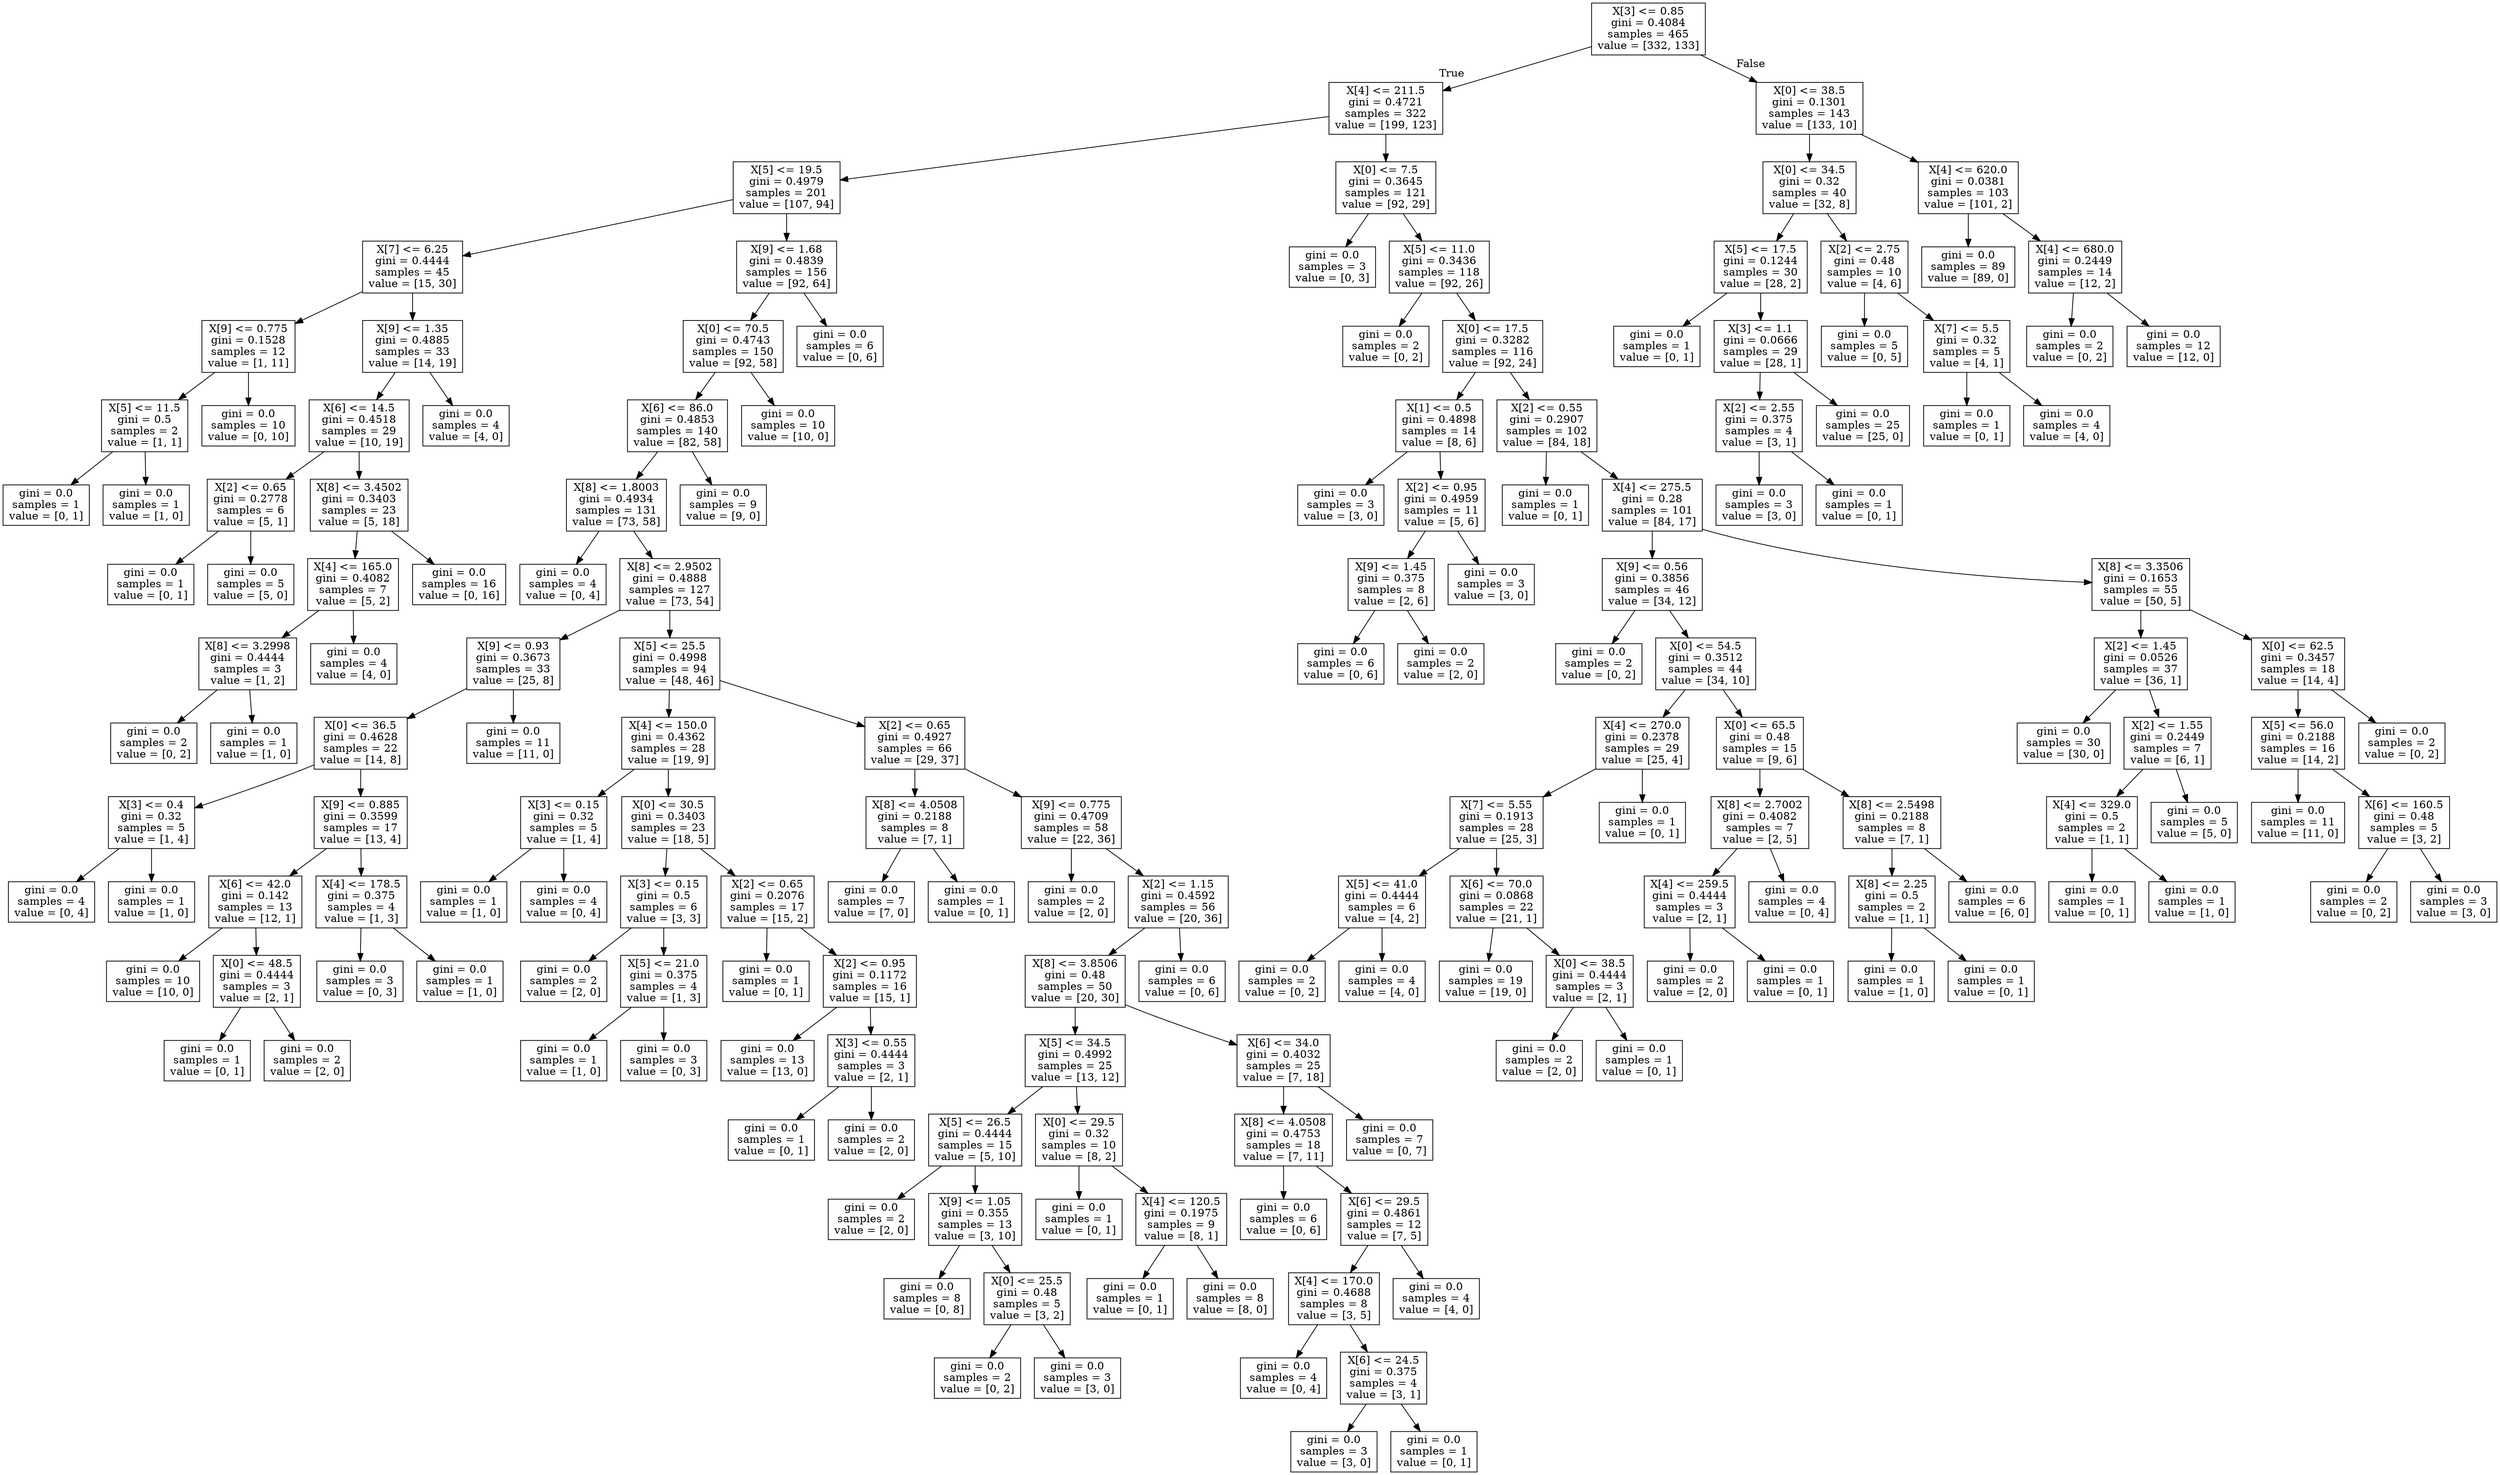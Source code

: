 digraph Tree {
node [shape=box] ;
0 [label="X[3] <= 0.85\ngini = 0.4084\nsamples = 465\nvalue = [332, 133]"] ;
1 [label="X[4] <= 211.5\ngini = 0.4721\nsamples = 322\nvalue = [199, 123]"] ;
0 -> 1 [labeldistance=2.5, labelangle=45, headlabel="True"] ;
2 [label="X[5] <= 19.5\ngini = 0.4979\nsamples = 201\nvalue = [107, 94]"] ;
1 -> 2 ;
3 [label="X[7] <= 6.25\ngini = 0.4444\nsamples = 45\nvalue = [15, 30]"] ;
2 -> 3 ;
4 [label="X[9] <= 0.775\ngini = 0.1528\nsamples = 12\nvalue = [1, 11]"] ;
3 -> 4 ;
5 [label="X[5] <= 11.5\ngini = 0.5\nsamples = 2\nvalue = [1, 1]"] ;
4 -> 5 ;
6 [label="gini = 0.0\nsamples = 1\nvalue = [0, 1]"] ;
5 -> 6 ;
7 [label="gini = 0.0\nsamples = 1\nvalue = [1, 0]"] ;
5 -> 7 ;
8 [label="gini = 0.0\nsamples = 10\nvalue = [0, 10]"] ;
4 -> 8 ;
9 [label="X[9] <= 1.35\ngini = 0.4885\nsamples = 33\nvalue = [14, 19]"] ;
3 -> 9 ;
10 [label="X[6] <= 14.5\ngini = 0.4518\nsamples = 29\nvalue = [10, 19]"] ;
9 -> 10 ;
11 [label="X[2] <= 0.65\ngini = 0.2778\nsamples = 6\nvalue = [5, 1]"] ;
10 -> 11 ;
12 [label="gini = 0.0\nsamples = 1\nvalue = [0, 1]"] ;
11 -> 12 ;
13 [label="gini = 0.0\nsamples = 5\nvalue = [5, 0]"] ;
11 -> 13 ;
14 [label="X[8] <= 3.4502\ngini = 0.3403\nsamples = 23\nvalue = [5, 18]"] ;
10 -> 14 ;
15 [label="X[4] <= 165.0\ngini = 0.4082\nsamples = 7\nvalue = [5, 2]"] ;
14 -> 15 ;
16 [label="X[8] <= 3.2998\ngini = 0.4444\nsamples = 3\nvalue = [1, 2]"] ;
15 -> 16 ;
17 [label="gini = 0.0\nsamples = 2\nvalue = [0, 2]"] ;
16 -> 17 ;
18 [label="gini = 0.0\nsamples = 1\nvalue = [1, 0]"] ;
16 -> 18 ;
19 [label="gini = 0.0\nsamples = 4\nvalue = [4, 0]"] ;
15 -> 19 ;
20 [label="gini = 0.0\nsamples = 16\nvalue = [0, 16]"] ;
14 -> 20 ;
21 [label="gini = 0.0\nsamples = 4\nvalue = [4, 0]"] ;
9 -> 21 ;
22 [label="X[9] <= 1.68\ngini = 0.4839\nsamples = 156\nvalue = [92, 64]"] ;
2 -> 22 ;
23 [label="X[0] <= 70.5\ngini = 0.4743\nsamples = 150\nvalue = [92, 58]"] ;
22 -> 23 ;
24 [label="X[6] <= 86.0\ngini = 0.4853\nsamples = 140\nvalue = [82, 58]"] ;
23 -> 24 ;
25 [label="X[8] <= 1.8003\ngini = 0.4934\nsamples = 131\nvalue = [73, 58]"] ;
24 -> 25 ;
26 [label="gini = 0.0\nsamples = 4\nvalue = [0, 4]"] ;
25 -> 26 ;
27 [label="X[8] <= 2.9502\ngini = 0.4888\nsamples = 127\nvalue = [73, 54]"] ;
25 -> 27 ;
28 [label="X[9] <= 0.93\ngini = 0.3673\nsamples = 33\nvalue = [25, 8]"] ;
27 -> 28 ;
29 [label="X[0] <= 36.5\ngini = 0.4628\nsamples = 22\nvalue = [14, 8]"] ;
28 -> 29 ;
30 [label="X[3] <= 0.4\ngini = 0.32\nsamples = 5\nvalue = [1, 4]"] ;
29 -> 30 ;
31 [label="gini = 0.0\nsamples = 4\nvalue = [0, 4]"] ;
30 -> 31 ;
32 [label="gini = 0.0\nsamples = 1\nvalue = [1, 0]"] ;
30 -> 32 ;
33 [label="X[9] <= 0.885\ngini = 0.3599\nsamples = 17\nvalue = [13, 4]"] ;
29 -> 33 ;
34 [label="X[6] <= 42.0\ngini = 0.142\nsamples = 13\nvalue = [12, 1]"] ;
33 -> 34 ;
35 [label="gini = 0.0\nsamples = 10\nvalue = [10, 0]"] ;
34 -> 35 ;
36 [label="X[0] <= 48.5\ngini = 0.4444\nsamples = 3\nvalue = [2, 1]"] ;
34 -> 36 ;
37 [label="gini = 0.0\nsamples = 1\nvalue = [0, 1]"] ;
36 -> 37 ;
38 [label="gini = 0.0\nsamples = 2\nvalue = [2, 0]"] ;
36 -> 38 ;
39 [label="X[4] <= 178.5\ngini = 0.375\nsamples = 4\nvalue = [1, 3]"] ;
33 -> 39 ;
40 [label="gini = 0.0\nsamples = 3\nvalue = [0, 3]"] ;
39 -> 40 ;
41 [label="gini = 0.0\nsamples = 1\nvalue = [1, 0]"] ;
39 -> 41 ;
42 [label="gini = 0.0\nsamples = 11\nvalue = [11, 0]"] ;
28 -> 42 ;
43 [label="X[5] <= 25.5\ngini = 0.4998\nsamples = 94\nvalue = [48, 46]"] ;
27 -> 43 ;
44 [label="X[4] <= 150.0\ngini = 0.4362\nsamples = 28\nvalue = [19, 9]"] ;
43 -> 44 ;
45 [label="X[3] <= 0.15\ngini = 0.32\nsamples = 5\nvalue = [1, 4]"] ;
44 -> 45 ;
46 [label="gini = 0.0\nsamples = 1\nvalue = [1, 0]"] ;
45 -> 46 ;
47 [label="gini = 0.0\nsamples = 4\nvalue = [0, 4]"] ;
45 -> 47 ;
48 [label="X[0] <= 30.5\ngini = 0.3403\nsamples = 23\nvalue = [18, 5]"] ;
44 -> 48 ;
49 [label="X[3] <= 0.15\ngini = 0.5\nsamples = 6\nvalue = [3, 3]"] ;
48 -> 49 ;
50 [label="gini = 0.0\nsamples = 2\nvalue = [2, 0]"] ;
49 -> 50 ;
51 [label="X[5] <= 21.0\ngini = 0.375\nsamples = 4\nvalue = [1, 3]"] ;
49 -> 51 ;
52 [label="gini = 0.0\nsamples = 1\nvalue = [1, 0]"] ;
51 -> 52 ;
53 [label="gini = 0.0\nsamples = 3\nvalue = [0, 3]"] ;
51 -> 53 ;
54 [label="X[2] <= 0.65\ngini = 0.2076\nsamples = 17\nvalue = [15, 2]"] ;
48 -> 54 ;
55 [label="gini = 0.0\nsamples = 1\nvalue = [0, 1]"] ;
54 -> 55 ;
56 [label="X[2] <= 0.95\ngini = 0.1172\nsamples = 16\nvalue = [15, 1]"] ;
54 -> 56 ;
57 [label="gini = 0.0\nsamples = 13\nvalue = [13, 0]"] ;
56 -> 57 ;
58 [label="X[3] <= 0.55\ngini = 0.4444\nsamples = 3\nvalue = [2, 1]"] ;
56 -> 58 ;
59 [label="gini = 0.0\nsamples = 1\nvalue = [0, 1]"] ;
58 -> 59 ;
60 [label="gini = 0.0\nsamples = 2\nvalue = [2, 0]"] ;
58 -> 60 ;
61 [label="X[2] <= 0.65\ngini = 0.4927\nsamples = 66\nvalue = [29, 37]"] ;
43 -> 61 ;
62 [label="X[8] <= 4.0508\ngini = 0.2188\nsamples = 8\nvalue = [7, 1]"] ;
61 -> 62 ;
63 [label="gini = 0.0\nsamples = 7\nvalue = [7, 0]"] ;
62 -> 63 ;
64 [label="gini = 0.0\nsamples = 1\nvalue = [0, 1]"] ;
62 -> 64 ;
65 [label="X[9] <= 0.775\ngini = 0.4709\nsamples = 58\nvalue = [22, 36]"] ;
61 -> 65 ;
66 [label="gini = 0.0\nsamples = 2\nvalue = [2, 0]"] ;
65 -> 66 ;
67 [label="X[2] <= 1.15\ngini = 0.4592\nsamples = 56\nvalue = [20, 36]"] ;
65 -> 67 ;
68 [label="X[8] <= 3.8506\ngini = 0.48\nsamples = 50\nvalue = [20, 30]"] ;
67 -> 68 ;
69 [label="X[5] <= 34.5\ngini = 0.4992\nsamples = 25\nvalue = [13, 12]"] ;
68 -> 69 ;
70 [label="X[5] <= 26.5\ngini = 0.4444\nsamples = 15\nvalue = [5, 10]"] ;
69 -> 70 ;
71 [label="gini = 0.0\nsamples = 2\nvalue = [2, 0]"] ;
70 -> 71 ;
72 [label="X[9] <= 1.05\ngini = 0.355\nsamples = 13\nvalue = [3, 10]"] ;
70 -> 72 ;
73 [label="gini = 0.0\nsamples = 8\nvalue = [0, 8]"] ;
72 -> 73 ;
74 [label="X[0] <= 25.5\ngini = 0.48\nsamples = 5\nvalue = [3, 2]"] ;
72 -> 74 ;
75 [label="gini = 0.0\nsamples = 2\nvalue = [0, 2]"] ;
74 -> 75 ;
76 [label="gini = 0.0\nsamples = 3\nvalue = [3, 0]"] ;
74 -> 76 ;
77 [label="X[0] <= 29.5\ngini = 0.32\nsamples = 10\nvalue = [8, 2]"] ;
69 -> 77 ;
78 [label="gini = 0.0\nsamples = 1\nvalue = [0, 1]"] ;
77 -> 78 ;
79 [label="X[4] <= 120.5\ngini = 0.1975\nsamples = 9\nvalue = [8, 1]"] ;
77 -> 79 ;
80 [label="gini = 0.0\nsamples = 1\nvalue = [0, 1]"] ;
79 -> 80 ;
81 [label="gini = 0.0\nsamples = 8\nvalue = [8, 0]"] ;
79 -> 81 ;
82 [label="X[6] <= 34.0\ngini = 0.4032\nsamples = 25\nvalue = [7, 18]"] ;
68 -> 82 ;
83 [label="X[8] <= 4.0508\ngini = 0.4753\nsamples = 18\nvalue = [7, 11]"] ;
82 -> 83 ;
84 [label="gini = 0.0\nsamples = 6\nvalue = [0, 6]"] ;
83 -> 84 ;
85 [label="X[6] <= 29.5\ngini = 0.4861\nsamples = 12\nvalue = [7, 5]"] ;
83 -> 85 ;
86 [label="X[4] <= 170.0\ngini = 0.4688\nsamples = 8\nvalue = [3, 5]"] ;
85 -> 86 ;
87 [label="gini = 0.0\nsamples = 4\nvalue = [0, 4]"] ;
86 -> 87 ;
88 [label="X[6] <= 24.5\ngini = 0.375\nsamples = 4\nvalue = [3, 1]"] ;
86 -> 88 ;
89 [label="gini = 0.0\nsamples = 3\nvalue = [3, 0]"] ;
88 -> 89 ;
90 [label="gini = 0.0\nsamples = 1\nvalue = [0, 1]"] ;
88 -> 90 ;
91 [label="gini = 0.0\nsamples = 4\nvalue = [4, 0]"] ;
85 -> 91 ;
92 [label="gini = 0.0\nsamples = 7\nvalue = [0, 7]"] ;
82 -> 92 ;
93 [label="gini = 0.0\nsamples = 6\nvalue = [0, 6]"] ;
67 -> 93 ;
94 [label="gini = 0.0\nsamples = 9\nvalue = [9, 0]"] ;
24 -> 94 ;
95 [label="gini = 0.0\nsamples = 10\nvalue = [10, 0]"] ;
23 -> 95 ;
96 [label="gini = 0.0\nsamples = 6\nvalue = [0, 6]"] ;
22 -> 96 ;
97 [label="X[0] <= 7.5\ngini = 0.3645\nsamples = 121\nvalue = [92, 29]"] ;
1 -> 97 ;
98 [label="gini = 0.0\nsamples = 3\nvalue = [0, 3]"] ;
97 -> 98 ;
99 [label="X[5] <= 11.0\ngini = 0.3436\nsamples = 118\nvalue = [92, 26]"] ;
97 -> 99 ;
100 [label="gini = 0.0\nsamples = 2\nvalue = [0, 2]"] ;
99 -> 100 ;
101 [label="X[0] <= 17.5\ngini = 0.3282\nsamples = 116\nvalue = [92, 24]"] ;
99 -> 101 ;
102 [label="X[1] <= 0.5\ngini = 0.4898\nsamples = 14\nvalue = [8, 6]"] ;
101 -> 102 ;
103 [label="gini = 0.0\nsamples = 3\nvalue = [3, 0]"] ;
102 -> 103 ;
104 [label="X[2] <= 0.95\ngini = 0.4959\nsamples = 11\nvalue = [5, 6]"] ;
102 -> 104 ;
105 [label="X[9] <= 1.45\ngini = 0.375\nsamples = 8\nvalue = [2, 6]"] ;
104 -> 105 ;
106 [label="gini = 0.0\nsamples = 6\nvalue = [0, 6]"] ;
105 -> 106 ;
107 [label="gini = 0.0\nsamples = 2\nvalue = [2, 0]"] ;
105 -> 107 ;
108 [label="gini = 0.0\nsamples = 3\nvalue = [3, 0]"] ;
104 -> 108 ;
109 [label="X[2] <= 0.55\ngini = 0.2907\nsamples = 102\nvalue = [84, 18]"] ;
101 -> 109 ;
110 [label="gini = 0.0\nsamples = 1\nvalue = [0, 1]"] ;
109 -> 110 ;
111 [label="X[4] <= 275.5\ngini = 0.28\nsamples = 101\nvalue = [84, 17]"] ;
109 -> 111 ;
112 [label="X[9] <= 0.56\ngini = 0.3856\nsamples = 46\nvalue = [34, 12]"] ;
111 -> 112 ;
113 [label="gini = 0.0\nsamples = 2\nvalue = [0, 2]"] ;
112 -> 113 ;
114 [label="X[0] <= 54.5\ngini = 0.3512\nsamples = 44\nvalue = [34, 10]"] ;
112 -> 114 ;
115 [label="X[4] <= 270.0\ngini = 0.2378\nsamples = 29\nvalue = [25, 4]"] ;
114 -> 115 ;
116 [label="X[7] <= 5.55\ngini = 0.1913\nsamples = 28\nvalue = [25, 3]"] ;
115 -> 116 ;
117 [label="X[5] <= 41.0\ngini = 0.4444\nsamples = 6\nvalue = [4, 2]"] ;
116 -> 117 ;
118 [label="gini = 0.0\nsamples = 2\nvalue = [0, 2]"] ;
117 -> 118 ;
119 [label="gini = 0.0\nsamples = 4\nvalue = [4, 0]"] ;
117 -> 119 ;
120 [label="X[6] <= 70.0\ngini = 0.0868\nsamples = 22\nvalue = [21, 1]"] ;
116 -> 120 ;
121 [label="gini = 0.0\nsamples = 19\nvalue = [19, 0]"] ;
120 -> 121 ;
122 [label="X[0] <= 38.5\ngini = 0.4444\nsamples = 3\nvalue = [2, 1]"] ;
120 -> 122 ;
123 [label="gini = 0.0\nsamples = 2\nvalue = [2, 0]"] ;
122 -> 123 ;
124 [label="gini = 0.0\nsamples = 1\nvalue = [0, 1]"] ;
122 -> 124 ;
125 [label="gini = 0.0\nsamples = 1\nvalue = [0, 1]"] ;
115 -> 125 ;
126 [label="X[0] <= 65.5\ngini = 0.48\nsamples = 15\nvalue = [9, 6]"] ;
114 -> 126 ;
127 [label="X[8] <= 2.7002\ngini = 0.4082\nsamples = 7\nvalue = [2, 5]"] ;
126 -> 127 ;
128 [label="X[4] <= 259.5\ngini = 0.4444\nsamples = 3\nvalue = [2, 1]"] ;
127 -> 128 ;
129 [label="gini = 0.0\nsamples = 2\nvalue = [2, 0]"] ;
128 -> 129 ;
130 [label="gini = 0.0\nsamples = 1\nvalue = [0, 1]"] ;
128 -> 130 ;
131 [label="gini = 0.0\nsamples = 4\nvalue = [0, 4]"] ;
127 -> 131 ;
132 [label="X[8] <= 2.5498\ngini = 0.2188\nsamples = 8\nvalue = [7, 1]"] ;
126 -> 132 ;
133 [label="X[8] <= 2.25\ngini = 0.5\nsamples = 2\nvalue = [1, 1]"] ;
132 -> 133 ;
134 [label="gini = 0.0\nsamples = 1\nvalue = [1, 0]"] ;
133 -> 134 ;
135 [label="gini = 0.0\nsamples = 1\nvalue = [0, 1]"] ;
133 -> 135 ;
136 [label="gini = 0.0\nsamples = 6\nvalue = [6, 0]"] ;
132 -> 136 ;
137 [label="X[8] <= 3.3506\ngini = 0.1653\nsamples = 55\nvalue = [50, 5]"] ;
111 -> 137 ;
138 [label="X[2] <= 1.45\ngini = 0.0526\nsamples = 37\nvalue = [36, 1]"] ;
137 -> 138 ;
139 [label="gini = 0.0\nsamples = 30\nvalue = [30, 0]"] ;
138 -> 139 ;
140 [label="X[2] <= 1.55\ngini = 0.2449\nsamples = 7\nvalue = [6, 1]"] ;
138 -> 140 ;
141 [label="X[4] <= 329.0\ngini = 0.5\nsamples = 2\nvalue = [1, 1]"] ;
140 -> 141 ;
142 [label="gini = 0.0\nsamples = 1\nvalue = [0, 1]"] ;
141 -> 142 ;
143 [label="gini = 0.0\nsamples = 1\nvalue = [1, 0]"] ;
141 -> 143 ;
144 [label="gini = 0.0\nsamples = 5\nvalue = [5, 0]"] ;
140 -> 144 ;
145 [label="X[0] <= 62.5\ngini = 0.3457\nsamples = 18\nvalue = [14, 4]"] ;
137 -> 145 ;
146 [label="X[5] <= 56.0\ngini = 0.2188\nsamples = 16\nvalue = [14, 2]"] ;
145 -> 146 ;
147 [label="gini = 0.0\nsamples = 11\nvalue = [11, 0]"] ;
146 -> 147 ;
148 [label="X[6] <= 160.5\ngini = 0.48\nsamples = 5\nvalue = [3, 2]"] ;
146 -> 148 ;
149 [label="gini = 0.0\nsamples = 2\nvalue = [0, 2]"] ;
148 -> 149 ;
150 [label="gini = 0.0\nsamples = 3\nvalue = [3, 0]"] ;
148 -> 150 ;
151 [label="gini = 0.0\nsamples = 2\nvalue = [0, 2]"] ;
145 -> 151 ;
152 [label="X[0] <= 38.5\ngini = 0.1301\nsamples = 143\nvalue = [133, 10]"] ;
0 -> 152 [labeldistance=2.5, labelangle=-45, headlabel="False"] ;
153 [label="X[0] <= 34.5\ngini = 0.32\nsamples = 40\nvalue = [32, 8]"] ;
152 -> 153 ;
154 [label="X[5] <= 17.5\ngini = 0.1244\nsamples = 30\nvalue = [28, 2]"] ;
153 -> 154 ;
155 [label="gini = 0.0\nsamples = 1\nvalue = [0, 1]"] ;
154 -> 155 ;
156 [label="X[3] <= 1.1\ngini = 0.0666\nsamples = 29\nvalue = [28, 1]"] ;
154 -> 156 ;
157 [label="X[2] <= 2.55\ngini = 0.375\nsamples = 4\nvalue = [3, 1]"] ;
156 -> 157 ;
158 [label="gini = 0.0\nsamples = 3\nvalue = [3, 0]"] ;
157 -> 158 ;
159 [label="gini = 0.0\nsamples = 1\nvalue = [0, 1]"] ;
157 -> 159 ;
160 [label="gini = 0.0\nsamples = 25\nvalue = [25, 0]"] ;
156 -> 160 ;
161 [label="X[2] <= 2.75\ngini = 0.48\nsamples = 10\nvalue = [4, 6]"] ;
153 -> 161 ;
162 [label="gini = 0.0\nsamples = 5\nvalue = [0, 5]"] ;
161 -> 162 ;
163 [label="X[7] <= 5.5\ngini = 0.32\nsamples = 5\nvalue = [4, 1]"] ;
161 -> 163 ;
164 [label="gini = 0.0\nsamples = 1\nvalue = [0, 1]"] ;
163 -> 164 ;
165 [label="gini = 0.0\nsamples = 4\nvalue = [4, 0]"] ;
163 -> 165 ;
166 [label="X[4] <= 620.0\ngini = 0.0381\nsamples = 103\nvalue = [101, 2]"] ;
152 -> 166 ;
167 [label="gini = 0.0\nsamples = 89\nvalue = [89, 0]"] ;
166 -> 167 ;
168 [label="X[4] <= 680.0\ngini = 0.2449\nsamples = 14\nvalue = [12, 2]"] ;
166 -> 168 ;
169 [label="gini = 0.0\nsamples = 2\nvalue = [0, 2]"] ;
168 -> 169 ;
170 [label="gini = 0.0\nsamples = 12\nvalue = [12, 0]"] ;
168 -> 170 ;
}
